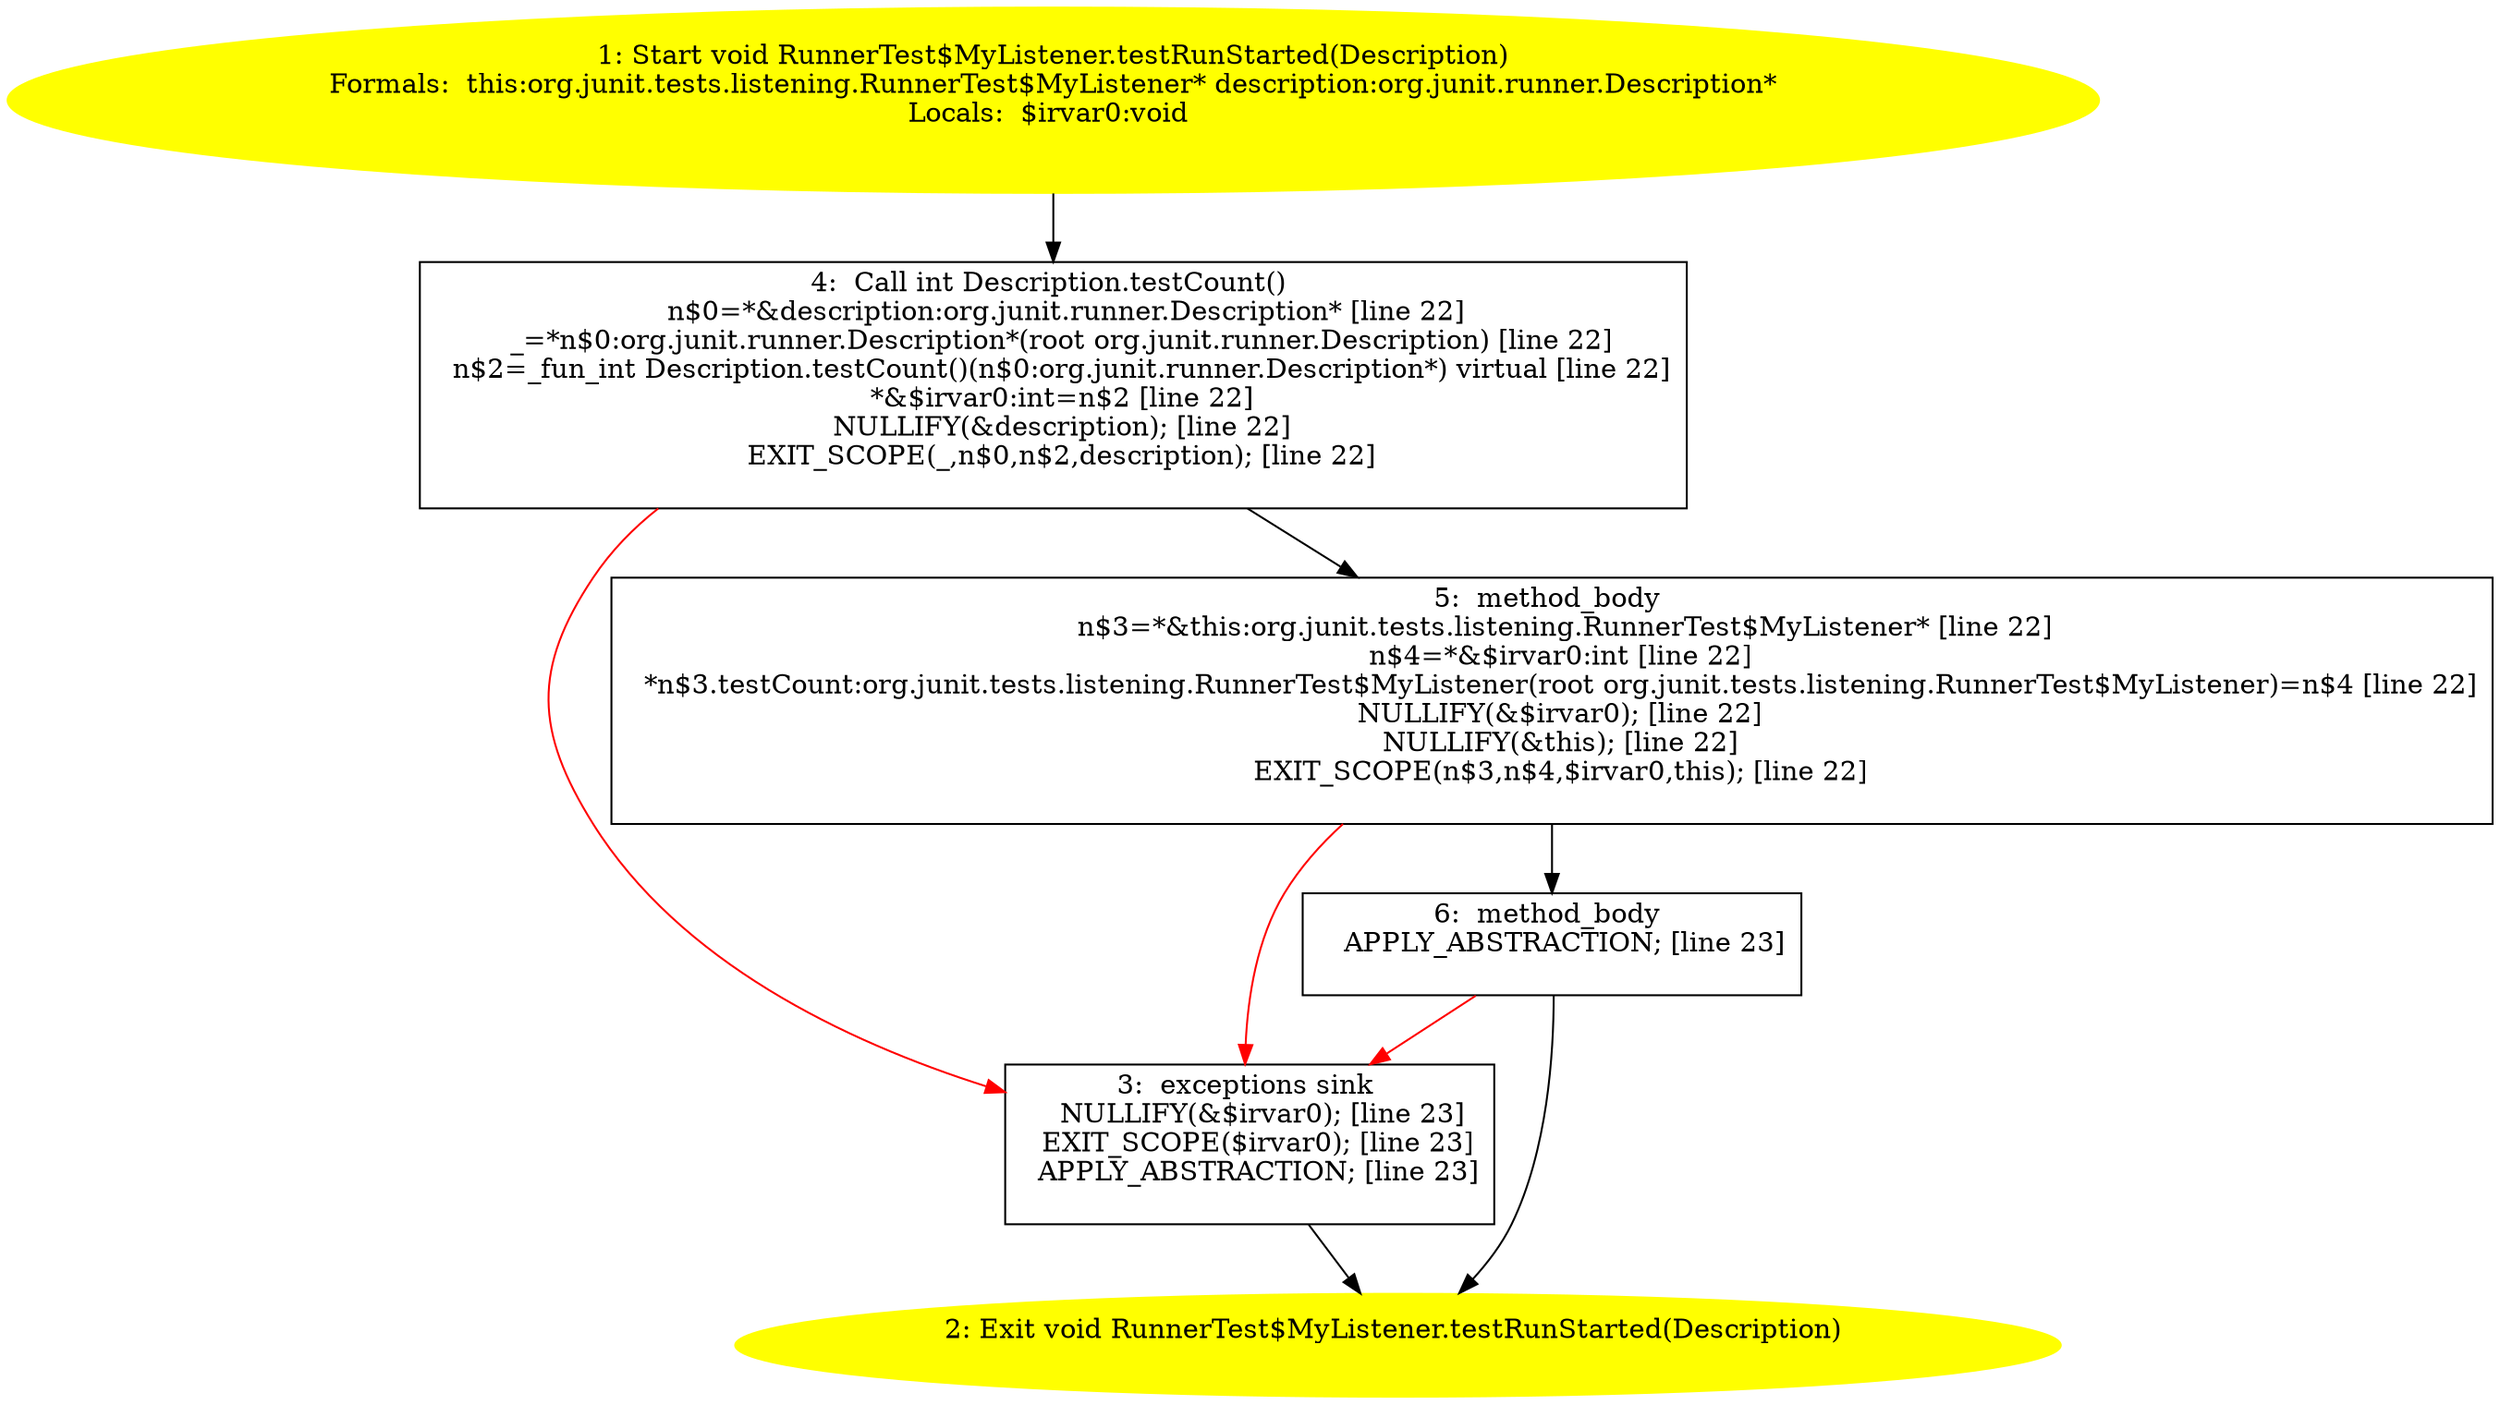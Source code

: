 /* @generated */
digraph cfg {
"org.junit.tests.listening.RunnerTest$MyListener.testRunStarted(org.junit.runner.Description):void.7ab0253f02c87422d1b62bac9da4febb_1" [label="1: Start void RunnerTest$MyListener.testRunStarted(Description)\nFormals:  this:org.junit.tests.listening.RunnerTest$MyListener* description:org.junit.runner.Description*\nLocals:  $irvar0:void \n  " color=yellow style=filled]
	

	 "org.junit.tests.listening.RunnerTest$MyListener.testRunStarted(org.junit.runner.Description):void.7ab0253f02c87422d1b62bac9da4febb_1" -> "org.junit.tests.listening.RunnerTest$MyListener.testRunStarted(org.junit.runner.Description):void.7ab0253f02c87422d1b62bac9da4febb_4" ;
"org.junit.tests.listening.RunnerTest$MyListener.testRunStarted(org.junit.runner.Description):void.7ab0253f02c87422d1b62bac9da4febb_2" [label="2: Exit void RunnerTest$MyListener.testRunStarted(Description) \n  " color=yellow style=filled]
	

"org.junit.tests.listening.RunnerTest$MyListener.testRunStarted(org.junit.runner.Description):void.7ab0253f02c87422d1b62bac9da4febb_3" [label="3:  exceptions sink \n   NULLIFY(&$irvar0); [line 23]\n  EXIT_SCOPE($irvar0); [line 23]\n  APPLY_ABSTRACTION; [line 23]\n " shape="box"]
	

	 "org.junit.tests.listening.RunnerTest$MyListener.testRunStarted(org.junit.runner.Description):void.7ab0253f02c87422d1b62bac9da4febb_3" -> "org.junit.tests.listening.RunnerTest$MyListener.testRunStarted(org.junit.runner.Description):void.7ab0253f02c87422d1b62bac9da4febb_2" ;
"org.junit.tests.listening.RunnerTest$MyListener.testRunStarted(org.junit.runner.Description):void.7ab0253f02c87422d1b62bac9da4febb_4" [label="4:  Call int Description.testCount() \n   n$0=*&description:org.junit.runner.Description* [line 22]\n  _=*n$0:org.junit.runner.Description*(root org.junit.runner.Description) [line 22]\n  n$2=_fun_int Description.testCount()(n$0:org.junit.runner.Description*) virtual [line 22]\n  *&$irvar0:int=n$2 [line 22]\n  NULLIFY(&description); [line 22]\n  EXIT_SCOPE(_,n$0,n$2,description); [line 22]\n " shape="box"]
	

	 "org.junit.tests.listening.RunnerTest$MyListener.testRunStarted(org.junit.runner.Description):void.7ab0253f02c87422d1b62bac9da4febb_4" -> "org.junit.tests.listening.RunnerTest$MyListener.testRunStarted(org.junit.runner.Description):void.7ab0253f02c87422d1b62bac9da4febb_5" ;
	 "org.junit.tests.listening.RunnerTest$MyListener.testRunStarted(org.junit.runner.Description):void.7ab0253f02c87422d1b62bac9da4febb_4" -> "org.junit.tests.listening.RunnerTest$MyListener.testRunStarted(org.junit.runner.Description):void.7ab0253f02c87422d1b62bac9da4febb_3" [color="red" ];
"org.junit.tests.listening.RunnerTest$MyListener.testRunStarted(org.junit.runner.Description):void.7ab0253f02c87422d1b62bac9da4febb_5" [label="5:  method_body \n   n$3=*&this:org.junit.tests.listening.RunnerTest$MyListener* [line 22]\n  n$4=*&$irvar0:int [line 22]\n  *n$3.testCount:org.junit.tests.listening.RunnerTest$MyListener(root org.junit.tests.listening.RunnerTest$MyListener)=n$4 [line 22]\n  NULLIFY(&$irvar0); [line 22]\n  NULLIFY(&this); [line 22]\n  EXIT_SCOPE(n$3,n$4,$irvar0,this); [line 22]\n " shape="box"]
	

	 "org.junit.tests.listening.RunnerTest$MyListener.testRunStarted(org.junit.runner.Description):void.7ab0253f02c87422d1b62bac9da4febb_5" -> "org.junit.tests.listening.RunnerTest$MyListener.testRunStarted(org.junit.runner.Description):void.7ab0253f02c87422d1b62bac9da4febb_6" ;
	 "org.junit.tests.listening.RunnerTest$MyListener.testRunStarted(org.junit.runner.Description):void.7ab0253f02c87422d1b62bac9da4febb_5" -> "org.junit.tests.listening.RunnerTest$MyListener.testRunStarted(org.junit.runner.Description):void.7ab0253f02c87422d1b62bac9da4febb_3" [color="red" ];
"org.junit.tests.listening.RunnerTest$MyListener.testRunStarted(org.junit.runner.Description):void.7ab0253f02c87422d1b62bac9da4febb_6" [label="6:  method_body \n   APPLY_ABSTRACTION; [line 23]\n " shape="box"]
	

	 "org.junit.tests.listening.RunnerTest$MyListener.testRunStarted(org.junit.runner.Description):void.7ab0253f02c87422d1b62bac9da4febb_6" -> "org.junit.tests.listening.RunnerTest$MyListener.testRunStarted(org.junit.runner.Description):void.7ab0253f02c87422d1b62bac9da4febb_2" ;
	 "org.junit.tests.listening.RunnerTest$MyListener.testRunStarted(org.junit.runner.Description):void.7ab0253f02c87422d1b62bac9da4febb_6" -> "org.junit.tests.listening.RunnerTest$MyListener.testRunStarted(org.junit.runner.Description):void.7ab0253f02c87422d1b62bac9da4febb_3" [color="red" ];
}
